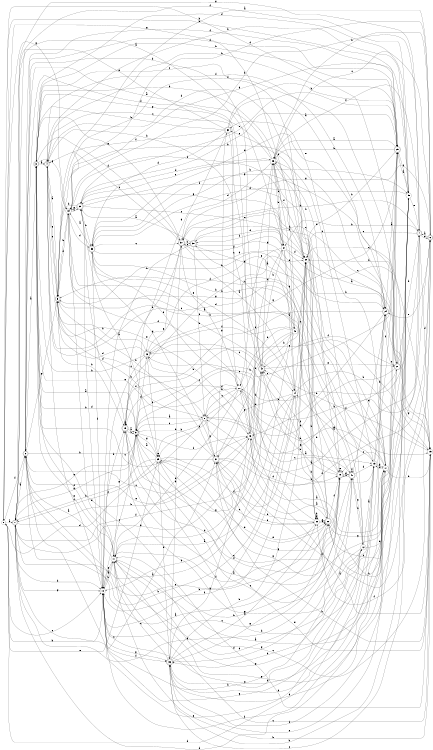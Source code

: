 digraph n35_3 {
__start0 [label="" shape="none"];

rankdir=LR;
size="8,5";

s0 [style="filled", color="black", fillcolor="white" shape="circle", label="0"];
s1 [style="rounded,filled", color="black", fillcolor="white" shape="doublecircle", label="1"];
s2 [style="rounded,filled", color="black", fillcolor="white" shape="doublecircle", label="2"];
s3 [style="rounded,filled", color="black", fillcolor="white" shape="doublecircle", label="3"];
s4 [style="rounded,filled", color="black", fillcolor="white" shape="doublecircle", label="4"];
s5 [style="rounded,filled", color="black", fillcolor="white" shape="doublecircle", label="5"];
s6 [style="rounded,filled", color="black", fillcolor="white" shape="doublecircle", label="6"];
s7 [style="rounded,filled", color="black", fillcolor="white" shape="doublecircle", label="7"];
s8 [style="rounded,filled", color="black", fillcolor="white" shape="doublecircle", label="8"];
s9 [style="filled", color="black", fillcolor="white" shape="circle", label="9"];
s10 [style="filled", color="black", fillcolor="white" shape="circle", label="10"];
s11 [style="filled", color="black", fillcolor="white" shape="circle", label="11"];
s12 [style="filled", color="black", fillcolor="white" shape="circle", label="12"];
s13 [style="filled", color="black", fillcolor="white" shape="circle", label="13"];
s14 [style="filled", color="black", fillcolor="white" shape="circle", label="14"];
s15 [style="filled", color="black", fillcolor="white" shape="circle", label="15"];
s16 [style="filled", color="black", fillcolor="white" shape="circle", label="16"];
s17 [style="filled", color="black", fillcolor="white" shape="circle", label="17"];
s18 [style="rounded,filled", color="black", fillcolor="white" shape="doublecircle", label="18"];
s19 [style="rounded,filled", color="black", fillcolor="white" shape="doublecircle", label="19"];
s20 [style="filled", color="black", fillcolor="white" shape="circle", label="20"];
s21 [style="rounded,filled", color="black", fillcolor="white" shape="doublecircle", label="21"];
s22 [style="rounded,filled", color="black", fillcolor="white" shape="doublecircle", label="22"];
s23 [style="rounded,filled", color="black", fillcolor="white" shape="doublecircle", label="23"];
s24 [style="rounded,filled", color="black", fillcolor="white" shape="doublecircle", label="24"];
s25 [style="rounded,filled", color="black", fillcolor="white" shape="doublecircle", label="25"];
s26 [style="filled", color="black", fillcolor="white" shape="circle", label="26"];
s27 [style="filled", color="black", fillcolor="white" shape="circle", label="27"];
s28 [style="filled", color="black", fillcolor="white" shape="circle", label="28"];
s29 [style="filled", color="black", fillcolor="white" shape="circle", label="29"];
s30 [style="filled", color="black", fillcolor="white" shape="circle", label="30"];
s31 [style="rounded,filled", color="black", fillcolor="white" shape="doublecircle", label="31"];
s32 [style="rounded,filled", color="black", fillcolor="white" shape="doublecircle", label="32"];
s33 [style="rounded,filled", color="black", fillcolor="white" shape="doublecircle", label="33"];
s34 [style="filled", color="black", fillcolor="white" shape="circle", label="34"];
s35 [style="filled", color="black", fillcolor="white" shape="circle", label="35"];
s36 [style="rounded,filled", color="black", fillcolor="white" shape="doublecircle", label="36"];
s37 [style="rounded,filled", color="black", fillcolor="white" shape="doublecircle", label="37"];
s38 [style="rounded,filled", color="black", fillcolor="white" shape="doublecircle", label="38"];
s39 [style="rounded,filled", color="black", fillcolor="white" shape="doublecircle", label="39"];
s40 [style="filled", color="black", fillcolor="white" shape="circle", label="40"];
s41 [style="rounded,filled", color="black", fillcolor="white" shape="doublecircle", label="41"];
s42 [style="rounded,filled", color="black", fillcolor="white" shape="doublecircle", label="42"];
s0 -> s1 [label="a"];
s0 -> s25 [label="b"];
s0 -> s10 [label="c"];
s0 -> s13 [label="d"];
s0 -> s29 [label="e"];
s0 -> s2 [label="f"];
s0 -> s34 [label="g"];
s0 -> s10 [label="h"];
s1 -> s2 [label="a"];
s1 -> s10 [label="b"];
s1 -> s31 [label="c"];
s1 -> s17 [label="d"];
s1 -> s26 [label="e"];
s1 -> s42 [label="f"];
s1 -> s10 [label="g"];
s1 -> s16 [label="h"];
s2 -> s3 [label="a"];
s2 -> s14 [label="b"];
s2 -> s16 [label="c"];
s2 -> s41 [label="d"];
s2 -> s22 [label="e"];
s2 -> s25 [label="f"];
s2 -> s5 [label="g"];
s2 -> s9 [label="h"];
s3 -> s4 [label="a"];
s3 -> s20 [label="b"];
s3 -> s20 [label="c"];
s3 -> s35 [label="d"];
s3 -> s11 [label="e"];
s3 -> s37 [label="f"];
s3 -> s34 [label="g"];
s3 -> s25 [label="h"];
s4 -> s5 [label="a"];
s4 -> s35 [label="b"];
s4 -> s10 [label="c"];
s4 -> s30 [label="d"];
s4 -> s16 [label="e"];
s4 -> s41 [label="f"];
s4 -> s5 [label="g"];
s4 -> s25 [label="h"];
s5 -> s6 [label="a"];
s5 -> s19 [label="b"];
s5 -> s8 [label="c"];
s5 -> s34 [label="d"];
s5 -> s4 [label="e"];
s5 -> s21 [label="f"];
s5 -> s13 [label="g"];
s5 -> s8 [label="h"];
s6 -> s7 [label="a"];
s6 -> s28 [label="b"];
s6 -> s26 [label="c"];
s6 -> s34 [label="d"];
s6 -> s24 [label="e"];
s6 -> s30 [label="f"];
s6 -> s37 [label="g"];
s6 -> s26 [label="h"];
s7 -> s8 [label="a"];
s7 -> s27 [label="b"];
s7 -> s20 [label="c"];
s7 -> s15 [label="d"];
s7 -> s6 [label="e"];
s7 -> s34 [label="f"];
s7 -> s1 [label="g"];
s7 -> s9 [label="h"];
s8 -> s9 [label="a"];
s8 -> s29 [label="b"];
s8 -> s9 [label="c"];
s8 -> s18 [label="d"];
s8 -> s21 [label="e"];
s8 -> s1 [label="f"];
s8 -> s31 [label="g"];
s8 -> s28 [label="h"];
s9 -> s3 [label="a"];
s9 -> s3 [label="b"];
s9 -> s10 [label="c"];
s9 -> s23 [label="d"];
s9 -> s1 [label="e"];
s9 -> s16 [label="f"];
s9 -> s1 [label="g"];
s9 -> s17 [label="h"];
s10 -> s11 [label="a"];
s10 -> s19 [label="b"];
s10 -> s18 [label="c"];
s10 -> s39 [label="d"];
s10 -> s24 [label="e"];
s10 -> s36 [label="f"];
s10 -> s36 [label="g"];
s10 -> s41 [label="h"];
s11 -> s2 [label="a"];
s11 -> s10 [label="b"];
s11 -> s6 [label="c"];
s11 -> s12 [label="d"];
s11 -> s10 [label="e"];
s11 -> s3 [label="f"];
s11 -> s19 [label="g"];
s11 -> s15 [label="h"];
s12 -> s13 [label="a"];
s12 -> s36 [label="b"];
s12 -> s9 [label="c"];
s12 -> s25 [label="d"];
s12 -> s26 [label="e"];
s12 -> s5 [label="f"];
s12 -> s41 [label="g"];
s12 -> s36 [label="h"];
s13 -> s14 [label="a"];
s13 -> s16 [label="b"];
s13 -> s26 [label="c"];
s13 -> s17 [label="d"];
s13 -> s1 [label="e"];
s13 -> s25 [label="f"];
s13 -> s10 [label="g"];
s13 -> s24 [label="h"];
s14 -> s11 [label="a"];
s14 -> s15 [label="b"];
s14 -> s20 [label="c"];
s14 -> s31 [label="d"];
s14 -> s33 [label="e"];
s14 -> s26 [label="f"];
s14 -> s9 [label="g"];
s14 -> s10 [label="h"];
s15 -> s16 [label="a"];
s15 -> s20 [label="b"];
s15 -> s11 [label="c"];
s15 -> s3 [label="d"];
s15 -> s29 [label="e"];
s15 -> s42 [label="f"];
s15 -> s23 [label="g"];
s15 -> s31 [label="h"];
s16 -> s17 [label="a"];
s16 -> s4 [label="b"];
s16 -> s23 [label="c"];
s16 -> s27 [label="d"];
s16 -> s2 [label="e"];
s16 -> s34 [label="f"];
s16 -> s36 [label="g"];
s16 -> s42 [label="h"];
s17 -> s13 [label="a"];
s17 -> s5 [label="b"];
s17 -> s18 [label="c"];
s17 -> s4 [label="d"];
s17 -> s32 [label="e"];
s17 -> s10 [label="f"];
s17 -> s29 [label="g"];
s17 -> s15 [label="h"];
s18 -> s19 [label="a"];
s18 -> s42 [label="b"];
s18 -> s26 [label="c"];
s18 -> s41 [label="d"];
s18 -> s18 [label="e"];
s18 -> s42 [label="f"];
s18 -> s31 [label="g"];
s18 -> s42 [label="h"];
s19 -> s9 [label="a"];
s19 -> s20 [label="b"];
s19 -> s18 [label="c"];
s19 -> s39 [label="d"];
s19 -> s12 [label="e"];
s19 -> s18 [label="f"];
s19 -> s19 [label="g"];
s19 -> s9 [label="h"];
s20 -> s21 [label="a"];
s20 -> s30 [label="b"];
s20 -> s15 [label="c"];
s20 -> s38 [label="d"];
s20 -> s37 [label="e"];
s20 -> s10 [label="f"];
s20 -> s39 [label="g"];
s20 -> s24 [label="h"];
s21 -> s11 [label="a"];
s21 -> s7 [label="b"];
s21 -> s22 [label="c"];
s21 -> s8 [label="d"];
s21 -> s33 [label="e"];
s21 -> s42 [label="f"];
s21 -> s33 [label="g"];
s21 -> s0 [label="h"];
s22 -> s2 [label="a"];
s22 -> s14 [label="b"];
s22 -> s23 [label="c"];
s22 -> s29 [label="d"];
s22 -> s32 [label="e"];
s22 -> s18 [label="f"];
s22 -> s17 [label="g"];
s22 -> s20 [label="h"];
s23 -> s24 [label="a"];
s23 -> s5 [label="b"];
s23 -> s22 [label="c"];
s23 -> s5 [label="d"];
s23 -> s10 [label="e"];
s23 -> s29 [label="f"];
s23 -> s25 [label="g"];
s23 -> s3 [label="h"];
s24 -> s25 [label="a"];
s24 -> s34 [label="b"];
s24 -> s21 [label="c"];
s24 -> s36 [label="d"];
s24 -> s19 [label="e"];
s24 -> s4 [label="f"];
s24 -> s15 [label="g"];
s24 -> s16 [label="h"];
s25 -> s26 [label="a"];
s25 -> s20 [label="b"];
s25 -> s9 [label="c"];
s25 -> s2 [label="d"];
s25 -> s39 [label="e"];
s25 -> s35 [label="f"];
s25 -> s11 [label="g"];
s25 -> s26 [label="h"];
s26 -> s2 [label="a"];
s26 -> s18 [label="b"];
s26 -> s27 [label="c"];
s26 -> s37 [label="d"];
s26 -> s39 [label="e"];
s26 -> s7 [label="f"];
s26 -> s3 [label="g"];
s26 -> s27 [label="h"];
s27 -> s14 [label="a"];
s27 -> s2 [label="b"];
s27 -> s15 [label="c"];
s27 -> s20 [label="d"];
s27 -> s28 [label="e"];
s27 -> s38 [label="f"];
s27 -> s40 [label="g"];
s27 -> s42 [label="h"];
s28 -> s13 [label="a"];
s28 -> s11 [label="b"];
s28 -> s8 [label="c"];
s28 -> s29 [label="d"];
s28 -> s15 [label="e"];
s28 -> s3 [label="f"];
s28 -> s16 [label="g"];
s28 -> s37 [label="h"];
s29 -> s9 [label="a"];
s29 -> s1 [label="b"];
s29 -> s30 [label="c"];
s29 -> s0 [label="d"];
s29 -> s29 [label="e"];
s29 -> s20 [label="f"];
s29 -> s9 [label="g"];
s29 -> s36 [label="h"];
s30 -> s22 [label="a"];
s30 -> s31 [label="b"];
s30 -> s22 [label="c"];
s30 -> s19 [label="d"];
s30 -> s31 [label="e"];
s30 -> s11 [label="f"];
s30 -> s30 [label="g"];
s30 -> s30 [label="h"];
s31 -> s7 [label="a"];
s31 -> s5 [label="b"];
s31 -> s3 [label="c"];
s31 -> s6 [label="d"];
s31 -> s22 [label="e"];
s31 -> s6 [label="f"];
s31 -> s32 [label="g"];
s31 -> s9 [label="h"];
s32 -> s24 [label="a"];
s32 -> s3 [label="b"];
s32 -> s28 [label="c"];
s32 -> s33 [label="d"];
s32 -> s1 [label="e"];
s32 -> s4 [label="f"];
s32 -> s9 [label="g"];
s32 -> s25 [label="h"];
s33 -> s34 [label="a"];
s33 -> s35 [label="b"];
s33 -> s37 [label="c"];
s33 -> s17 [label="d"];
s33 -> s28 [label="e"];
s33 -> s10 [label="f"];
s33 -> s31 [label="g"];
s33 -> s41 [label="h"];
s34 -> s18 [label="a"];
s34 -> s5 [label="b"];
s34 -> s14 [label="c"];
s34 -> s33 [label="d"];
s34 -> s11 [label="e"];
s34 -> s20 [label="f"];
s34 -> s35 [label="g"];
s34 -> s39 [label="h"];
s35 -> s25 [label="a"];
s35 -> s36 [label="b"];
s35 -> s36 [label="c"];
s35 -> s33 [label="d"];
s35 -> s7 [label="e"];
s35 -> s1 [label="f"];
s35 -> s11 [label="g"];
s35 -> s22 [label="h"];
s36 -> s30 [label="a"];
s36 -> s37 [label="b"];
s36 -> s11 [label="c"];
s36 -> s35 [label="d"];
s36 -> s35 [label="e"];
s36 -> s35 [label="f"];
s36 -> s22 [label="g"];
s36 -> s20 [label="h"];
s37 -> s14 [label="a"];
s37 -> s38 [label="b"];
s37 -> s5 [label="c"];
s37 -> s27 [label="d"];
s37 -> s23 [label="e"];
s37 -> s19 [label="f"];
s37 -> s3 [label="g"];
s37 -> s7 [label="h"];
s38 -> s39 [label="a"];
s38 -> s10 [label="b"];
s38 -> s37 [label="c"];
s38 -> s24 [label="d"];
s38 -> s17 [label="e"];
s38 -> s24 [label="f"];
s38 -> s40 [label="g"];
s38 -> s8 [label="h"];
s39 -> s29 [label="a"];
s39 -> s33 [label="b"];
s39 -> s27 [label="c"];
s39 -> s26 [label="d"];
s39 -> s25 [label="e"];
s39 -> s30 [label="f"];
s39 -> s34 [label="g"];
s39 -> s5 [label="h"];
s40 -> s1 [label="a"];
s40 -> s28 [label="b"];
s40 -> s38 [label="c"];
s40 -> s11 [label="d"];
s40 -> s31 [label="e"];
s40 -> s23 [label="f"];
s40 -> s0 [label="g"];
s40 -> s8 [label="h"];
s41 -> s18 [label="a"];
s41 -> s12 [label="b"];
s41 -> s28 [label="c"];
s41 -> s13 [label="d"];
s41 -> s24 [label="e"];
s41 -> s41 [label="f"];
s41 -> s36 [label="g"];
s41 -> s11 [label="h"];
s42 -> s1 [label="a"];
s42 -> s20 [label="b"];
s42 -> s4 [label="c"];
s42 -> s10 [label="d"];
s42 -> s21 [label="e"];
s42 -> s2 [label="f"];
s42 -> s26 [label="g"];
s42 -> s19 [label="h"];

}